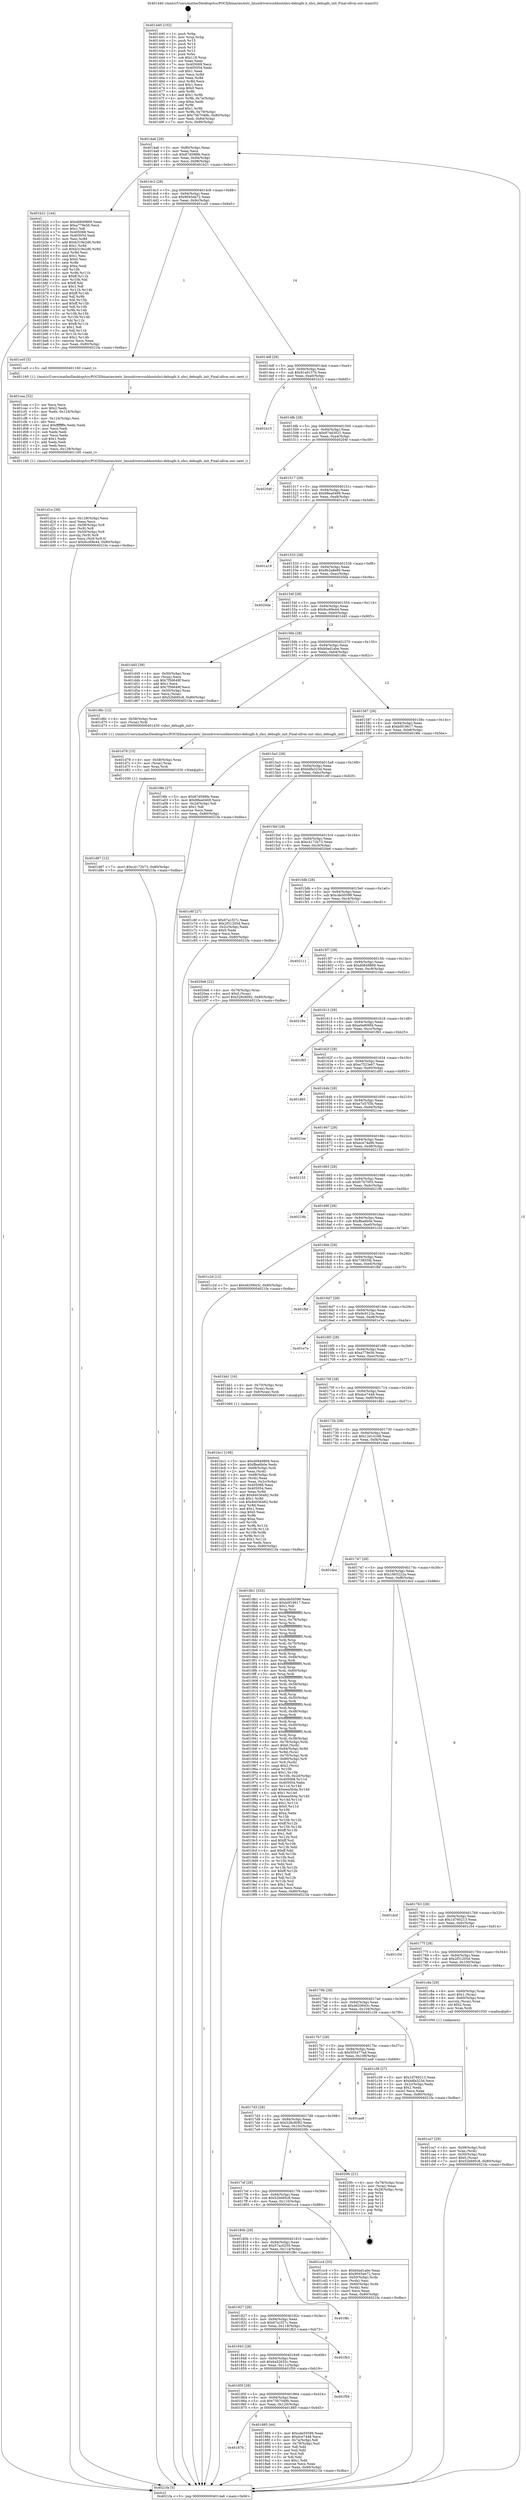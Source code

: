 digraph "0x401440" {
  label = "0x401440 (/mnt/c/Users/mathe/Desktop/tcc/POCII/binaries/extr_linuxdriversusbhostxhci-debugfs.h_xhci_debugfs_init_Final-ollvm.out::main(0))"
  labelloc = "t"
  node[shape=record]

  Entry [label="",width=0.3,height=0.3,shape=circle,fillcolor=black,style=filled]
  "0x4014a6" [label="{
     0x4014a6 [29]\l
     | [instrs]\l
     &nbsp;&nbsp;0x4014a6 \<+3\>: mov -0x80(%rbp),%eax\l
     &nbsp;&nbsp;0x4014a9 \<+2\>: mov %eax,%ecx\l
     &nbsp;&nbsp;0x4014ab \<+6\>: sub $0x87d598fe,%ecx\l
     &nbsp;&nbsp;0x4014b1 \<+6\>: mov %eax,-0x94(%rbp)\l
     &nbsp;&nbsp;0x4014b7 \<+6\>: mov %ecx,-0x98(%rbp)\l
     &nbsp;&nbsp;0x4014bd \<+6\>: je 0000000000401b21 \<main+0x6e1\>\l
  }"]
  "0x401b21" [label="{
     0x401b21 [144]\l
     | [instrs]\l
     &nbsp;&nbsp;0x401b21 \<+5\>: mov $0xd0849869,%eax\l
     &nbsp;&nbsp;0x401b26 \<+5\>: mov $0xa779e56,%ecx\l
     &nbsp;&nbsp;0x401b2b \<+2\>: mov $0x1,%dl\l
     &nbsp;&nbsp;0x401b2d \<+7\>: mov 0x405068,%esi\l
     &nbsp;&nbsp;0x401b34 \<+7\>: mov 0x405054,%edi\l
     &nbsp;&nbsp;0x401b3b \<+3\>: mov %esi,%r8d\l
     &nbsp;&nbsp;0x401b3e \<+7\>: add $0xb319e2d6,%r8d\l
     &nbsp;&nbsp;0x401b45 \<+4\>: sub $0x1,%r8d\l
     &nbsp;&nbsp;0x401b49 \<+7\>: sub $0xb319e2d6,%r8d\l
     &nbsp;&nbsp;0x401b50 \<+4\>: imul %r8d,%esi\l
     &nbsp;&nbsp;0x401b54 \<+3\>: and $0x1,%esi\l
     &nbsp;&nbsp;0x401b57 \<+3\>: cmp $0x0,%esi\l
     &nbsp;&nbsp;0x401b5a \<+4\>: sete %r9b\l
     &nbsp;&nbsp;0x401b5e \<+3\>: cmp $0xa,%edi\l
     &nbsp;&nbsp;0x401b61 \<+4\>: setl %r10b\l
     &nbsp;&nbsp;0x401b65 \<+3\>: mov %r9b,%r11b\l
     &nbsp;&nbsp;0x401b68 \<+4\>: xor $0xff,%r11b\l
     &nbsp;&nbsp;0x401b6c \<+3\>: mov %r10b,%bl\l
     &nbsp;&nbsp;0x401b6f \<+3\>: xor $0xff,%bl\l
     &nbsp;&nbsp;0x401b72 \<+3\>: xor $0x1,%dl\l
     &nbsp;&nbsp;0x401b75 \<+3\>: mov %r11b,%r14b\l
     &nbsp;&nbsp;0x401b78 \<+4\>: and $0xff,%r14b\l
     &nbsp;&nbsp;0x401b7c \<+3\>: and %dl,%r9b\l
     &nbsp;&nbsp;0x401b7f \<+3\>: mov %bl,%r15b\l
     &nbsp;&nbsp;0x401b82 \<+4\>: and $0xff,%r15b\l
     &nbsp;&nbsp;0x401b86 \<+3\>: and %dl,%r10b\l
     &nbsp;&nbsp;0x401b89 \<+3\>: or %r9b,%r14b\l
     &nbsp;&nbsp;0x401b8c \<+3\>: or %r10b,%r15b\l
     &nbsp;&nbsp;0x401b8f \<+3\>: xor %r15b,%r14b\l
     &nbsp;&nbsp;0x401b92 \<+3\>: or %bl,%r11b\l
     &nbsp;&nbsp;0x401b95 \<+4\>: xor $0xff,%r11b\l
     &nbsp;&nbsp;0x401b99 \<+3\>: or $0x1,%dl\l
     &nbsp;&nbsp;0x401b9c \<+3\>: and %dl,%r11b\l
     &nbsp;&nbsp;0x401b9f \<+3\>: or %r11b,%r14b\l
     &nbsp;&nbsp;0x401ba2 \<+4\>: test $0x1,%r14b\l
     &nbsp;&nbsp;0x401ba6 \<+3\>: cmovne %ecx,%eax\l
     &nbsp;&nbsp;0x401ba9 \<+3\>: mov %eax,-0x80(%rbp)\l
     &nbsp;&nbsp;0x401bac \<+5\>: jmp 00000000004021fa \<main+0xdba\>\l
  }"]
  "0x4014c3" [label="{
     0x4014c3 [28]\l
     | [instrs]\l
     &nbsp;&nbsp;0x4014c3 \<+5\>: jmp 00000000004014c8 \<main+0x88\>\l
     &nbsp;&nbsp;0x4014c8 \<+6\>: mov -0x94(%rbp),%eax\l
     &nbsp;&nbsp;0x4014ce \<+5\>: sub $0x9045eb72,%eax\l
     &nbsp;&nbsp;0x4014d3 \<+6\>: mov %eax,-0x9c(%rbp)\l
     &nbsp;&nbsp;0x4014d9 \<+6\>: je 0000000000401ce5 \<main+0x8a5\>\l
  }"]
  Exit [label="",width=0.3,height=0.3,shape=circle,fillcolor=black,style=filled,peripheries=2]
  "0x401ce5" [label="{
     0x401ce5 [5]\l
     | [instrs]\l
     &nbsp;&nbsp;0x401ce5 \<+5\>: call 0000000000401160 \<next_i\>\l
     | [calls]\l
     &nbsp;&nbsp;0x401160 \{1\} (/mnt/c/Users/mathe/Desktop/tcc/POCII/binaries/extr_linuxdriversusbhostxhci-debugfs.h_xhci_debugfs_init_Final-ollvm.out::next_i)\l
  }"]
  "0x4014df" [label="{
     0x4014df [28]\l
     | [instrs]\l
     &nbsp;&nbsp;0x4014df \<+5\>: jmp 00000000004014e4 \<main+0xa4\>\l
     &nbsp;&nbsp;0x4014e4 \<+6\>: mov -0x94(%rbp),%eax\l
     &nbsp;&nbsp;0x4014ea \<+5\>: sub $0x91a9157b,%eax\l
     &nbsp;&nbsp;0x4014ef \<+6\>: mov %eax,-0xa0(%rbp)\l
     &nbsp;&nbsp;0x4014f5 \<+6\>: je 0000000000401b15 \<main+0x6d5\>\l
  }"]
  "0x401d87" [label="{
     0x401d87 [12]\l
     | [instrs]\l
     &nbsp;&nbsp;0x401d87 \<+7\>: movl $0xc4172b73,-0x80(%rbp)\l
     &nbsp;&nbsp;0x401d8e \<+5\>: jmp 00000000004021fa \<main+0xdba\>\l
  }"]
  "0x401b15" [label="{
     0x401b15\l
  }", style=dashed]
  "0x4014fb" [label="{
     0x4014fb [28]\l
     | [instrs]\l
     &nbsp;&nbsp;0x4014fb \<+5\>: jmp 0000000000401500 \<main+0xc0\>\l
     &nbsp;&nbsp;0x401500 \<+6\>: mov -0x94(%rbp),%eax\l
     &nbsp;&nbsp;0x401506 \<+5\>: sub $0x974d3031,%eax\l
     &nbsp;&nbsp;0x40150b \<+6\>: mov %eax,-0xa4(%rbp)\l
     &nbsp;&nbsp;0x401511 \<+6\>: je 000000000040204f \<main+0xc0f\>\l
  }"]
  "0x401d78" [label="{
     0x401d78 [15]\l
     | [instrs]\l
     &nbsp;&nbsp;0x401d78 \<+4\>: mov -0x58(%rbp),%rax\l
     &nbsp;&nbsp;0x401d7c \<+3\>: mov (%rax),%rax\l
     &nbsp;&nbsp;0x401d7f \<+3\>: mov %rax,%rdi\l
     &nbsp;&nbsp;0x401d82 \<+5\>: call 0000000000401030 \<free@plt\>\l
     | [calls]\l
     &nbsp;&nbsp;0x401030 \{1\} (unknown)\l
  }"]
  "0x40204f" [label="{
     0x40204f\l
  }", style=dashed]
  "0x401517" [label="{
     0x401517 [28]\l
     | [instrs]\l
     &nbsp;&nbsp;0x401517 \<+5\>: jmp 000000000040151c \<main+0xdc\>\l
     &nbsp;&nbsp;0x40151c \<+6\>: mov -0x94(%rbp),%eax\l
     &nbsp;&nbsp;0x401522 \<+5\>: sub $0x98ea0469,%eax\l
     &nbsp;&nbsp;0x401527 \<+6\>: mov %eax,-0xa8(%rbp)\l
     &nbsp;&nbsp;0x40152d \<+6\>: je 0000000000401a19 \<main+0x5d9\>\l
  }"]
  "0x401d1e" [label="{
     0x401d1e [39]\l
     | [instrs]\l
     &nbsp;&nbsp;0x401d1e \<+6\>: mov -0x128(%rbp),%ecx\l
     &nbsp;&nbsp;0x401d24 \<+3\>: imul %eax,%ecx\l
     &nbsp;&nbsp;0x401d27 \<+4\>: mov -0x58(%rbp),%r8\l
     &nbsp;&nbsp;0x401d2b \<+3\>: mov (%r8),%r8\l
     &nbsp;&nbsp;0x401d2e \<+4\>: mov -0x50(%rbp),%r9\l
     &nbsp;&nbsp;0x401d32 \<+3\>: movslq (%r9),%r9\l
     &nbsp;&nbsp;0x401d35 \<+4\>: mov %ecx,(%r8,%r9,4)\l
     &nbsp;&nbsp;0x401d39 \<+7\>: movl $0x9cc69e44,-0x80(%rbp)\l
     &nbsp;&nbsp;0x401d40 \<+5\>: jmp 00000000004021fa \<main+0xdba\>\l
  }"]
  "0x401a19" [label="{
     0x401a19\l
  }", style=dashed]
  "0x401533" [label="{
     0x401533 [28]\l
     | [instrs]\l
     &nbsp;&nbsp;0x401533 \<+5\>: jmp 0000000000401538 \<main+0xf8\>\l
     &nbsp;&nbsp;0x401538 \<+6\>: mov -0x94(%rbp),%eax\l
     &nbsp;&nbsp;0x40153e \<+5\>: sub $0x9b2a8e89,%eax\l
     &nbsp;&nbsp;0x401543 \<+6\>: mov %eax,-0xac(%rbp)\l
     &nbsp;&nbsp;0x401549 \<+6\>: je 00000000004020da \<main+0xc9a\>\l
  }"]
  "0x401cea" [label="{
     0x401cea [52]\l
     | [instrs]\l
     &nbsp;&nbsp;0x401cea \<+2\>: xor %ecx,%ecx\l
     &nbsp;&nbsp;0x401cec \<+5\>: mov $0x2,%edx\l
     &nbsp;&nbsp;0x401cf1 \<+6\>: mov %edx,-0x124(%rbp)\l
     &nbsp;&nbsp;0x401cf7 \<+1\>: cltd\l
     &nbsp;&nbsp;0x401cf8 \<+6\>: mov -0x124(%rbp),%esi\l
     &nbsp;&nbsp;0x401cfe \<+2\>: idiv %esi\l
     &nbsp;&nbsp;0x401d00 \<+6\>: imul $0xfffffffe,%edx,%edx\l
     &nbsp;&nbsp;0x401d06 \<+2\>: mov %ecx,%edi\l
     &nbsp;&nbsp;0x401d08 \<+2\>: sub %edx,%edi\l
     &nbsp;&nbsp;0x401d0a \<+2\>: mov %ecx,%edx\l
     &nbsp;&nbsp;0x401d0c \<+3\>: sub $0x1,%edx\l
     &nbsp;&nbsp;0x401d0f \<+2\>: add %edx,%edi\l
     &nbsp;&nbsp;0x401d11 \<+2\>: sub %edi,%ecx\l
     &nbsp;&nbsp;0x401d13 \<+6\>: mov %ecx,-0x128(%rbp)\l
     &nbsp;&nbsp;0x401d19 \<+5\>: call 0000000000401160 \<next_i\>\l
     | [calls]\l
     &nbsp;&nbsp;0x401160 \{1\} (/mnt/c/Users/mathe/Desktop/tcc/POCII/binaries/extr_linuxdriversusbhostxhci-debugfs.h_xhci_debugfs_init_Final-ollvm.out::next_i)\l
  }"]
  "0x4020da" [label="{
     0x4020da\l
  }", style=dashed]
  "0x40154f" [label="{
     0x40154f [28]\l
     | [instrs]\l
     &nbsp;&nbsp;0x40154f \<+5\>: jmp 0000000000401554 \<main+0x114\>\l
     &nbsp;&nbsp;0x401554 \<+6\>: mov -0x94(%rbp),%eax\l
     &nbsp;&nbsp;0x40155a \<+5\>: sub $0x9cc69e44,%eax\l
     &nbsp;&nbsp;0x40155f \<+6\>: mov %eax,-0xb0(%rbp)\l
     &nbsp;&nbsp;0x401565 \<+6\>: je 0000000000401d45 \<main+0x905\>\l
  }"]
  "0x401ca7" [label="{
     0x401ca7 [29]\l
     | [instrs]\l
     &nbsp;&nbsp;0x401ca7 \<+4\>: mov -0x58(%rbp),%rdi\l
     &nbsp;&nbsp;0x401cab \<+3\>: mov %rax,(%rdi)\l
     &nbsp;&nbsp;0x401cae \<+4\>: mov -0x50(%rbp),%rax\l
     &nbsp;&nbsp;0x401cb2 \<+6\>: movl $0x0,(%rax)\l
     &nbsp;&nbsp;0x401cb8 \<+7\>: movl $0x52b695c8,-0x80(%rbp)\l
     &nbsp;&nbsp;0x401cbf \<+5\>: jmp 00000000004021fa \<main+0xdba\>\l
  }"]
  "0x401d45" [label="{
     0x401d45 [39]\l
     | [instrs]\l
     &nbsp;&nbsp;0x401d45 \<+4\>: mov -0x50(%rbp),%rax\l
     &nbsp;&nbsp;0x401d49 \<+2\>: mov (%rax),%ecx\l
     &nbsp;&nbsp;0x401d4b \<+6\>: sub $0x7f56649f,%ecx\l
     &nbsp;&nbsp;0x401d51 \<+3\>: add $0x1,%ecx\l
     &nbsp;&nbsp;0x401d54 \<+6\>: add $0x7f56649f,%ecx\l
     &nbsp;&nbsp;0x401d5a \<+4\>: mov -0x50(%rbp),%rax\l
     &nbsp;&nbsp;0x401d5e \<+2\>: mov %ecx,(%rax)\l
     &nbsp;&nbsp;0x401d60 \<+7\>: movl $0x52b695c8,-0x80(%rbp)\l
     &nbsp;&nbsp;0x401d67 \<+5\>: jmp 00000000004021fa \<main+0xdba\>\l
  }"]
  "0x40156b" [label="{
     0x40156b [28]\l
     | [instrs]\l
     &nbsp;&nbsp;0x40156b \<+5\>: jmp 0000000000401570 \<main+0x130\>\l
     &nbsp;&nbsp;0x401570 \<+6\>: mov -0x94(%rbp),%eax\l
     &nbsp;&nbsp;0x401576 \<+5\>: sub $0xb0ad1abe,%eax\l
     &nbsp;&nbsp;0x40157b \<+6\>: mov %eax,-0xb4(%rbp)\l
     &nbsp;&nbsp;0x401581 \<+6\>: je 0000000000401d6c \<main+0x92c\>\l
  }"]
  "0x401bc1" [label="{
     0x401bc1 [108]\l
     | [instrs]\l
     &nbsp;&nbsp;0x401bc1 \<+5\>: mov $0xd0849869,%ecx\l
     &nbsp;&nbsp;0x401bc6 \<+5\>: mov $0xffea6b0e,%edx\l
     &nbsp;&nbsp;0x401bcb \<+4\>: mov -0x68(%rbp),%rdi\l
     &nbsp;&nbsp;0x401bcf \<+2\>: mov %eax,(%rdi)\l
     &nbsp;&nbsp;0x401bd1 \<+4\>: mov -0x68(%rbp),%rdi\l
     &nbsp;&nbsp;0x401bd5 \<+2\>: mov (%rdi),%eax\l
     &nbsp;&nbsp;0x401bd7 \<+3\>: mov %eax,-0x2c(%rbp)\l
     &nbsp;&nbsp;0x401bda \<+7\>: mov 0x405068,%eax\l
     &nbsp;&nbsp;0x401be1 \<+7\>: mov 0x405054,%esi\l
     &nbsp;&nbsp;0x401be8 \<+3\>: mov %eax,%r8d\l
     &nbsp;&nbsp;0x401beb \<+7\>: add $0x84036482,%r8d\l
     &nbsp;&nbsp;0x401bf2 \<+4\>: sub $0x1,%r8d\l
     &nbsp;&nbsp;0x401bf6 \<+7\>: sub $0x84036482,%r8d\l
     &nbsp;&nbsp;0x401bfd \<+4\>: imul %r8d,%eax\l
     &nbsp;&nbsp;0x401c01 \<+3\>: and $0x1,%eax\l
     &nbsp;&nbsp;0x401c04 \<+3\>: cmp $0x0,%eax\l
     &nbsp;&nbsp;0x401c07 \<+4\>: sete %r9b\l
     &nbsp;&nbsp;0x401c0b \<+3\>: cmp $0xa,%esi\l
     &nbsp;&nbsp;0x401c0e \<+4\>: setl %r10b\l
     &nbsp;&nbsp;0x401c12 \<+3\>: mov %r9b,%r11b\l
     &nbsp;&nbsp;0x401c15 \<+3\>: and %r10b,%r11b\l
     &nbsp;&nbsp;0x401c18 \<+3\>: xor %r10b,%r9b\l
     &nbsp;&nbsp;0x401c1b \<+3\>: or %r9b,%r11b\l
     &nbsp;&nbsp;0x401c1e \<+4\>: test $0x1,%r11b\l
     &nbsp;&nbsp;0x401c22 \<+3\>: cmovne %edx,%ecx\l
     &nbsp;&nbsp;0x401c25 \<+3\>: mov %ecx,-0x80(%rbp)\l
     &nbsp;&nbsp;0x401c28 \<+5\>: jmp 00000000004021fa \<main+0xdba\>\l
  }"]
  "0x401d6c" [label="{
     0x401d6c [12]\l
     | [instrs]\l
     &nbsp;&nbsp;0x401d6c \<+4\>: mov -0x58(%rbp),%rax\l
     &nbsp;&nbsp;0x401d70 \<+3\>: mov (%rax),%rdi\l
     &nbsp;&nbsp;0x401d73 \<+5\>: call 0000000000401430 \<xhci_debugfs_init\>\l
     | [calls]\l
     &nbsp;&nbsp;0x401430 \{1\} (/mnt/c/Users/mathe/Desktop/tcc/POCII/binaries/extr_linuxdriversusbhostxhci-debugfs.h_xhci_debugfs_init_Final-ollvm.out::xhci_debugfs_init)\l
  }"]
  "0x401587" [label="{
     0x401587 [28]\l
     | [instrs]\l
     &nbsp;&nbsp;0x401587 \<+5\>: jmp 000000000040158c \<main+0x14c\>\l
     &nbsp;&nbsp;0x40158c \<+6\>: mov -0x94(%rbp),%eax\l
     &nbsp;&nbsp;0x401592 \<+5\>: sub $0xb0f19617,%eax\l
     &nbsp;&nbsp;0x401597 \<+6\>: mov %eax,-0xb8(%rbp)\l
     &nbsp;&nbsp;0x40159d \<+6\>: je 00000000004019fe \<main+0x5be\>\l
  }"]
  "0x401440" [label="{
     0x401440 [102]\l
     | [instrs]\l
     &nbsp;&nbsp;0x401440 \<+1\>: push %rbp\l
     &nbsp;&nbsp;0x401441 \<+3\>: mov %rsp,%rbp\l
     &nbsp;&nbsp;0x401444 \<+2\>: push %r15\l
     &nbsp;&nbsp;0x401446 \<+2\>: push %r14\l
     &nbsp;&nbsp;0x401448 \<+2\>: push %r13\l
     &nbsp;&nbsp;0x40144a \<+2\>: push %r12\l
     &nbsp;&nbsp;0x40144c \<+1\>: push %rbx\l
     &nbsp;&nbsp;0x40144d \<+7\>: sub $0x118,%rsp\l
     &nbsp;&nbsp;0x401454 \<+2\>: xor %eax,%eax\l
     &nbsp;&nbsp;0x401456 \<+7\>: mov 0x405068,%ecx\l
     &nbsp;&nbsp;0x40145d \<+7\>: mov 0x405054,%edx\l
     &nbsp;&nbsp;0x401464 \<+3\>: sub $0x1,%eax\l
     &nbsp;&nbsp;0x401467 \<+3\>: mov %ecx,%r8d\l
     &nbsp;&nbsp;0x40146a \<+3\>: add %eax,%r8d\l
     &nbsp;&nbsp;0x40146d \<+4\>: imul %r8d,%ecx\l
     &nbsp;&nbsp;0x401471 \<+3\>: and $0x1,%ecx\l
     &nbsp;&nbsp;0x401474 \<+3\>: cmp $0x0,%ecx\l
     &nbsp;&nbsp;0x401477 \<+4\>: sete %r9b\l
     &nbsp;&nbsp;0x40147b \<+4\>: and $0x1,%r9b\l
     &nbsp;&nbsp;0x40147f \<+4\>: mov %r9b,-0x7a(%rbp)\l
     &nbsp;&nbsp;0x401483 \<+3\>: cmp $0xa,%edx\l
     &nbsp;&nbsp;0x401486 \<+4\>: setl %r9b\l
     &nbsp;&nbsp;0x40148a \<+4\>: and $0x1,%r9b\l
     &nbsp;&nbsp;0x40148e \<+4\>: mov %r9b,-0x79(%rbp)\l
     &nbsp;&nbsp;0x401492 \<+7\>: movl $0x75b7049b,-0x80(%rbp)\l
     &nbsp;&nbsp;0x401499 \<+6\>: mov %edi,-0x84(%rbp)\l
     &nbsp;&nbsp;0x40149f \<+7\>: mov %rsi,-0x90(%rbp)\l
  }"]
  "0x4019fe" [label="{
     0x4019fe [27]\l
     | [instrs]\l
     &nbsp;&nbsp;0x4019fe \<+5\>: mov $0x87d598fe,%eax\l
     &nbsp;&nbsp;0x401a03 \<+5\>: mov $0x98ea0469,%ecx\l
     &nbsp;&nbsp;0x401a08 \<+3\>: mov -0x2d(%rbp),%dl\l
     &nbsp;&nbsp;0x401a0b \<+3\>: test $0x1,%dl\l
     &nbsp;&nbsp;0x401a0e \<+3\>: cmovne %ecx,%eax\l
     &nbsp;&nbsp;0x401a11 \<+3\>: mov %eax,-0x80(%rbp)\l
     &nbsp;&nbsp;0x401a14 \<+5\>: jmp 00000000004021fa \<main+0xdba\>\l
  }"]
  "0x4015a3" [label="{
     0x4015a3 [28]\l
     | [instrs]\l
     &nbsp;&nbsp;0x4015a3 \<+5\>: jmp 00000000004015a8 \<main+0x168\>\l
     &nbsp;&nbsp;0x4015a8 \<+6\>: mov -0x94(%rbp),%eax\l
     &nbsp;&nbsp;0x4015ae \<+5\>: sub $0xbdfa323d,%eax\l
     &nbsp;&nbsp;0x4015b3 \<+6\>: mov %eax,-0xbc(%rbp)\l
     &nbsp;&nbsp;0x4015b9 \<+6\>: je 0000000000401c6f \<main+0x82f\>\l
  }"]
  "0x4021fa" [label="{
     0x4021fa [5]\l
     | [instrs]\l
     &nbsp;&nbsp;0x4021fa \<+5\>: jmp 00000000004014a6 \<main+0x66\>\l
  }"]
  "0x401c6f" [label="{
     0x401c6f [27]\l
     | [instrs]\l
     &nbsp;&nbsp;0x401c6f \<+5\>: mov $0x67a1f27c,%eax\l
     &nbsp;&nbsp;0x401c74 \<+5\>: mov $0x2f31205d,%ecx\l
     &nbsp;&nbsp;0x401c79 \<+3\>: mov -0x2c(%rbp),%edx\l
     &nbsp;&nbsp;0x401c7c \<+3\>: cmp $0x0,%edx\l
     &nbsp;&nbsp;0x401c7f \<+3\>: cmove %ecx,%eax\l
     &nbsp;&nbsp;0x401c82 \<+3\>: mov %eax,-0x80(%rbp)\l
     &nbsp;&nbsp;0x401c85 \<+5\>: jmp 00000000004021fa \<main+0xdba\>\l
  }"]
  "0x4015bf" [label="{
     0x4015bf [28]\l
     | [instrs]\l
     &nbsp;&nbsp;0x4015bf \<+5\>: jmp 00000000004015c4 \<main+0x184\>\l
     &nbsp;&nbsp;0x4015c4 \<+6\>: mov -0x94(%rbp),%eax\l
     &nbsp;&nbsp;0x4015ca \<+5\>: sub $0xc4172b73,%eax\l
     &nbsp;&nbsp;0x4015cf \<+6\>: mov %eax,-0xc0(%rbp)\l
     &nbsp;&nbsp;0x4015d5 \<+6\>: je 00000000004020e6 \<main+0xca6\>\l
  }"]
  "0x40187b" [label="{
     0x40187b\l
  }", style=dashed]
  "0x4020e6" [label="{
     0x4020e6 [22]\l
     | [instrs]\l
     &nbsp;&nbsp;0x4020e6 \<+4\>: mov -0x78(%rbp),%rax\l
     &nbsp;&nbsp;0x4020ea \<+6\>: movl $0x0,(%rax)\l
     &nbsp;&nbsp;0x4020f0 \<+7\>: movl $0x528c8092,-0x80(%rbp)\l
     &nbsp;&nbsp;0x4020f7 \<+5\>: jmp 00000000004021fa \<main+0xdba\>\l
  }"]
  "0x4015db" [label="{
     0x4015db [28]\l
     | [instrs]\l
     &nbsp;&nbsp;0x4015db \<+5\>: jmp 00000000004015e0 \<main+0x1a0\>\l
     &nbsp;&nbsp;0x4015e0 \<+6\>: mov -0x94(%rbp),%eax\l
     &nbsp;&nbsp;0x4015e6 \<+5\>: sub $0xcde50599,%eax\l
     &nbsp;&nbsp;0x4015eb \<+6\>: mov %eax,-0xc4(%rbp)\l
     &nbsp;&nbsp;0x4015f1 \<+6\>: je 0000000000402111 \<main+0xcd1\>\l
  }"]
  "0x401885" [label="{
     0x401885 [44]\l
     | [instrs]\l
     &nbsp;&nbsp;0x401885 \<+5\>: mov $0xcde50599,%eax\l
     &nbsp;&nbsp;0x40188a \<+5\>: mov $0xdce7448,%ecx\l
     &nbsp;&nbsp;0x40188f \<+3\>: mov -0x7a(%rbp),%dl\l
     &nbsp;&nbsp;0x401892 \<+4\>: mov -0x79(%rbp),%sil\l
     &nbsp;&nbsp;0x401896 \<+3\>: mov %dl,%dil\l
     &nbsp;&nbsp;0x401899 \<+3\>: and %sil,%dil\l
     &nbsp;&nbsp;0x40189c \<+3\>: xor %sil,%dl\l
     &nbsp;&nbsp;0x40189f \<+3\>: or %dl,%dil\l
     &nbsp;&nbsp;0x4018a2 \<+4\>: test $0x1,%dil\l
     &nbsp;&nbsp;0x4018a6 \<+3\>: cmovne %ecx,%eax\l
     &nbsp;&nbsp;0x4018a9 \<+3\>: mov %eax,-0x80(%rbp)\l
     &nbsp;&nbsp;0x4018ac \<+5\>: jmp 00000000004021fa \<main+0xdba\>\l
  }"]
  "0x402111" [label="{
     0x402111\l
  }", style=dashed]
  "0x4015f7" [label="{
     0x4015f7 [28]\l
     | [instrs]\l
     &nbsp;&nbsp;0x4015f7 \<+5\>: jmp 00000000004015fc \<main+0x1bc\>\l
     &nbsp;&nbsp;0x4015fc \<+6\>: mov -0x94(%rbp),%eax\l
     &nbsp;&nbsp;0x401602 \<+5\>: sub $0xd0849869,%eax\l
     &nbsp;&nbsp;0x401607 \<+6\>: mov %eax,-0xc8(%rbp)\l
     &nbsp;&nbsp;0x40160d \<+6\>: je 000000000040216e \<main+0xd2e\>\l
  }"]
  "0x40185f" [label="{
     0x40185f [28]\l
     | [instrs]\l
     &nbsp;&nbsp;0x40185f \<+5\>: jmp 0000000000401864 \<main+0x424\>\l
     &nbsp;&nbsp;0x401864 \<+6\>: mov -0x94(%rbp),%eax\l
     &nbsp;&nbsp;0x40186a \<+5\>: sub $0x75b7049b,%eax\l
     &nbsp;&nbsp;0x40186f \<+6\>: mov %eax,-0x120(%rbp)\l
     &nbsp;&nbsp;0x401875 \<+6\>: je 0000000000401885 \<main+0x445\>\l
  }"]
  "0x40216e" [label="{
     0x40216e\l
  }", style=dashed]
  "0x401613" [label="{
     0x401613 [28]\l
     | [instrs]\l
     &nbsp;&nbsp;0x401613 \<+5\>: jmp 0000000000401618 \<main+0x1d8\>\l
     &nbsp;&nbsp;0x401618 \<+6\>: mov -0x94(%rbp),%eax\l
     &nbsp;&nbsp;0x40161e \<+5\>: sub $0xe0e806f4,%eax\l
     &nbsp;&nbsp;0x401623 \<+6\>: mov %eax,-0xcc(%rbp)\l
     &nbsp;&nbsp;0x401629 \<+6\>: je 0000000000401f65 \<main+0xb25\>\l
  }"]
  "0x401f59" [label="{
     0x401f59\l
  }", style=dashed]
  "0x401f65" [label="{
     0x401f65\l
  }", style=dashed]
  "0x40162f" [label="{
     0x40162f [28]\l
     | [instrs]\l
     &nbsp;&nbsp;0x40162f \<+5\>: jmp 0000000000401634 \<main+0x1f4\>\l
     &nbsp;&nbsp;0x401634 \<+6\>: mov -0x94(%rbp),%eax\l
     &nbsp;&nbsp;0x40163a \<+5\>: sub $0xe7523e67,%eax\l
     &nbsp;&nbsp;0x40163f \<+6\>: mov %eax,-0xd0(%rbp)\l
     &nbsp;&nbsp;0x401645 \<+6\>: je 0000000000401d93 \<main+0x953\>\l
  }"]
  "0x401843" [label="{
     0x401843 [28]\l
     | [instrs]\l
     &nbsp;&nbsp;0x401843 \<+5\>: jmp 0000000000401848 \<main+0x408\>\l
     &nbsp;&nbsp;0x401848 \<+6\>: mov -0x94(%rbp),%eax\l
     &nbsp;&nbsp;0x40184e \<+5\>: sub $0x6a52632c,%eax\l
     &nbsp;&nbsp;0x401853 \<+6\>: mov %eax,-0x11c(%rbp)\l
     &nbsp;&nbsp;0x401859 \<+6\>: je 0000000000401f59 \<main+0xb19\>\l
  }"]
  "0x401d93" [label="{
     0x401d93\l
  }", style=dashed]
  "0x40164b" [label="{
     0x40164b [28]\l
     | [instrs]\l
     &nbsp;&nbsp;0x40164b \<+5\>: jmp 0000000000401650 \<main+0x210\>\l
     &nbsp;&nbsp;0x401650 \<+6\>: mov -0x94(%rbp),%eax\l
     &nbsp;&nbsp;0x401656 \<+5\>: sub $0xe7e57f3b,%eax\l
     &nbsp;&nbsp;0x40165b \<+6\>: mov %eax,-0xd4(%rbp)\l
     &nbsp;&nbsp;0x401661 \<+6\>: je 00000000004021ee \<main+0xdae\>\l
  }"]
  "0x401fb3" [label="{
     0x401fb3\l
  }", style=dashed]
  "0x4021ee" [label="{
     0x4021ee\l
  }", style=dashed]
  "0x401667" [label="{
     0x401667 [28]\l
     | [instrs]\l
     &nbsp;&nbsp;0x401667 \<+5\>: jmp 000000000040166c \<main+0x22c\>\l
     &nbsp;&nbsp;0x40166c \<+6\>: mov -0x94(%rbp),%eax\l
     &nbsp;&nbsp;0x401672 \<+5\>: sub $0xece74a9b,%eax\l
     &nbsp;&nbsp;0x401677 \<+6\>: mov %eax,-0xd8(%rbp)\l
     &nbsp;&nbsp;0x40167d \<+6\>: je 0000000000402153 \<main+0xd13\>\l
  }"]
  "0x401827" [label="{
     0x401827 [28]\l
     | [instrs]\l
     &nbsp;&nbsp;0x401827 \<+5\>: jmp 000000000040182c \<main+0x3ec\>\l
     &nbsp;&nbsp;0x40182c \<+6\>: mov -0x94(%rbp),%eax\l
     &nbsp;&nbsp;0x401832 \<+5\>: sub $0x67a1f27c,%eax\l
     &nbsp;&nbsp;0x401837 \<+6\>: mov %eax,-0x118(%rbp)\l
     &nbsp;&nbsp;0x40183d \<+6\>: je 0000000000401fb3 \<main+0xb73\>\l
  }"]
  "0x402153" [label="{
     0x402153\l
  }", style=dashed]
  "0x401683" [label="{
     0x401683 [28]\l
     | [instrs]\l
     &nbsp;&nbsp;0x401683 \<+5\>: jmp 0000000000401688 \<main+0x248\>\l
     &nbsp;&nbsp;0x401688 \<+6\>: mov -0x94(%rbp),%eax\l
     &nbsp;&nbsp;0x40168e \<+5\>: sub $0xfc7b7005,%eax\l
     &nbsp;&nbsp;0x401693 \<+6\>: mov %eax,-0xdc(%rbp)\l
     &nbsp;&nbsp;0x401699 \<+6\>: je 000000000040219b \<main+0xd5b\>\l
  }"]
  "0x401f8c" [label="{
     0x401f8c\l
  }", style=dashed]
  "0x40219b" [label="{
     0x40219b\l
  }", style=dashed]
  "0x40169f" [label="{
     0x40169f [28]\l
     | [instrs]\l
     &nbsp;&nbsp;0x40169f \<+5\>: jmp 00000000004016a4 \<main+0x264\>\l
     &nbsp;&nbsp;0x4016a4 \<+6\>: mov -0x94(%rbp),%eax\l
     &nbsp;&nbsp;0x4016aa \<+5\>: sub $0xffea6b0e,%eax\l
     &nbsp;&nbsp;0x4016af \<+6\>: mov %eax,-0xe0(%rbp)\l
     &nbsp;&nbsp;0x4016b5 \<+6\>: je 0000000000401c2d \<main+0x7ed\>\l
  }"]
  "0x40180b" [label="{
     0x40180b [28]\l
     | [instrs]\l
     &nbsp;&nbsp;0x40180b \<+5\>: jmp 0000000000401810 \<main+0x3d0\>\l
     &nbsp;&nbsp;0x401810 \<+6\>: mov -0x94(%rbp),%eax\l
     &nbsp;&nbsp;0x401816 \<+5\>: sub $0x57ac0250,%eax\l
     &nbsp;&nbsp;0x40181b \<+6\>: mov %eax,-0x114(%rbp)\l
     &nbsp;&nbsp;0x401821 \<+6\>: je 0000000000401f8c \<main+0xb4c\>\l
  }"]
  "0x401c2d" [label="{
     0x401c2d [12]\l
     | [instrs]\l
     &nbsp;&nbsp;0x401c2d \<+7\>: movl $0x4620643c,-0x80(%rbp)\l
     &nbsp;&nbsp;0x401c34 \<+5\>: jmp 00000000004021fa \<main+0xdba\>\l
  }"]
  "0x4016bb" [label="{
     0x4016bb [28]\l
     | [instrs]\l
     &nbsp;&nbsp;0x4016bb \<+5\>: jmp 00000000004016c0 \<main+0x280\>\l
     &nbsp;&nbsp;0x4016c0 \<+6\>: mov -0x94(%rbp),%eax\l
     &nbsp;&nbsp;0x4016c6 \<+5\>: sub $0x73855fd,%eax\l
     &nbsp;&nbsp;0x4016cb \<+6\>: mov %eax,-0xe4(%rbp)\l
     &nbsp;&nbsp;0x4016d1 \<+6\>: je 0000000000401fbf \<main+0xb7f\>\l
  }"]
  "0x401cc4" [label="{
     0x401cc4 [33]\l
     | [instrs]\l
     &nbsp;&nbsp;0x401cc4 \<+5\>: mov $0xb0ad1abe,%eax\l
     &nbsp;&nbsp;0x401cc9 \<+5\>: mov $0x9045eb72,%ecx\l
     &nbsp;&nbsp;0x401cce \<+4\>: mov -0x50(%rbp),%rdx\l
     &nbsp;&nbsp;0x401cd2 \<+2\>: mov (%rdx),%esi\l
     &nbsp;&nbsp;0x401cd4 \<+4\>: mov -0x60(%rbp),%rdx\l
     &nbsp;&nbsp;0x401cd8 \<+2\>: cmp (%rdx),%esi\l
     &nbsp;&nbsp;0x401cda \<+3\>: cmovl %ecx,%eax\l
     &nbsp;&nbsp;0x401cdd \<+3\>: mov %eax,-0x80(%rbp)\l
     &nbsp;&nbsp;0x401ce0 \<+5\>: jmp 00000000004021fa \<main+0xdba\>\l
  }"]
  "0x401fbf" [label="{
     0x401fbf\l
  }", style=dashed]
  "0x4016d7" [label="{
     0x4016d7 [28]\l
     | [instrs]\l
     &nbsp;&nbsp;0x4016d7 \<+5\>: jmp 00000000004016dc \<main+0x29c\>\l
     &nbsp;&nbsp;0x4016dc \<+6\>: mov -0x94(%rbp),%eax\l
     &nbsp;&nbsp;0x4016e2 \<+5\>: sub $0x9c9123a,%eax\l
     &nbsp;&nbsp;0x4016e7 \<+6\>: mov %eax,-0xe8(%rbp)\l
     &nbsp;&nbsp;0x4016ed \<+6\>: je 0000000000401e7e \<main+0xa3e\>\l
  }"]
  "0x4017ef" [label="{
     0x4017ef [28]\l
     | [instrs]\l
     &nbsp;&nbsp;0x4017ef \<+5\>: jmp 00000000004017f4 \<main+0x3b4\>\l
     &nbsp;&nbsp;0x4017f4 \<+6\>: mov -0x94(%rbp),%eax\l
     &nbsp;&nbsp;0x4017fa \<+5\>: sub $0x52b695c8,%eax\l
     &nbsp;&nbsp;0x4017ff \<+6\>: mov %eax,-0x110(%rbp)\l
     &nbsp;&nbsp;0x401805 \<+6\>: je 0000000000401cc4 \<main+0x884\>\l
  }"]
  "0x401e7e" [label="{
     0x401e7e\l
  }", style=dashed]
  "0x4016f3" [label="{
     0x4016f3 [28]\l
     | [instrs]\l
     &nbsp;&nbsp;0x4016f3 \<+5\>: jmp 00000000004016f8 \<main+0x2b8\>\l
     &nbsp;&nbsp;0x4016f8 \<+6\>: mov -0x94(%rbp),%eax\l
     &nbsp;&nbsp;0x4016fe \<+5\>: sub $0xa779e56,%eax\l
     &nbsp;&nbsp;0x401703 \<+6\>: mov %eax,-0xec(%rbp)\l
     &nbsp;&nbsp;0x401709 \<+6\>: je 0000000000401bb1 \<main+0x771\>\l
  }"]
  "0x4020fc" [label="{
     0x4020fc [21]\l
     | [instrs]\l
     &nbsp;&nbsp;0x4020fc \<+4\>: mov -0x78(%rbp),%rax\l
     &nbsp;&nbsp;0x402100 \<+2\>: mov (%rax),%eax\l
     &nbsp;&nbsp;0x402102 \<+4\>: lea -0x28(%rbp),%rsp\l
     &nbsp;&nbsp;0x402106 \<+1\>: pop %rbx\l
     &nbsp;&nbsp;0x402107 \<+2\>: pop %r12\l
     &nbsp;&nbsp;0x402109 \<+2\>: pop %r13\l
     &nbsp;&nbsp;0x40210b \<+2\>: pop %r14\l
     &nbsp;&nbsp;0x40210d \<+2\>: pop %r15\l
     &nbsp;&nbsp;0x40210f \<+1\>: pop %rbp\l
     &nbsp;&nbsp;0x402110 \<+1\>: ret\l
  }"]
  "0x401bb1" [label="{
     0x401bb1 [16]\l
     | [instrs]\l
     &nbsp;&nbsp;0x401bb1 \<+4\>: mov -0x70(%rbp),%rax\l
     &nbsp;&nbsp;0x401bb5 \<+3\>: mov (%rax),%rax\l
     &nbsp;&nbsp;0x401bb8 \<+4\>: mov 0x8(%rax),%rdi\l
     &nbsp;&nbsp;0x401bbc \<+5\>: call 0000000000401060 \<atoi@plt\>\l
     | [calls]\l
     &nbsp;&nbsp;0x401060 \{1\} (unknown)\l
  }"]
  "0x40170f" [label="{
     0x40170f [28]\l
     | [instrs]\l
     &nbsp;&nbsp;0x40170f \<+5\>: jmp 0000000000401714 \<main+0x2d4\>\l
     &nbsp;&nbsp;0x401714 \<+6\>: mov -0x94(%rbp),%eax\l
     &nbsp;&nbsp;0x40171a \<+5\>: sub $0xdce7448,%eax\l
     &nbsp;&nbsp;0x40171f \<+6\>: mov %eax,-0xf0(%rbp)\l
     &nbsp;&nbsp;0x401725 \<+6\>: je 00000000004018b1 \<main+0x471\>\l
  }"]
  "0x4017d3" [label="{
     0x4017d3 [28]\l
     | [instrs]\l
     &nbsp;&nbsp;0x4017d3 \<+5\>: jmp 00000000004017d8 \<main+0x398\>\l
     &nbsp;&nbsp;0x4017d8 \<+6\>: mov -0x94(%rbp),%eax\l
     &nbsp;&nbsp;0x4017de \<+5\>: sub $0x528c8092,%eax\l
     &nbsp;&nbsp;0x4017e3 \<+6\>: mov %eax,-0x10c(%rbp)\l
     &nbsp;&nbsp;0x4017e9 \<+6\>: je 00000000004020fc \<main+0xcbc\>\l
  }"]
  "0x4018b1" [label="{
     0x4018b1 [333]\l
     | [instrs]\l
     &nbsp;&nbsp;0x4018b1 \<+5\>: mov $0xcde50599,%eax\l
     &nbsp;&nbsp;0x4018b6 \<+5\>: mov $0xb0f19617,%ecx\l
     &nbsp;&nbsp;0x4018bb \<+2\>: mov $0x1,%dl\l
     &nbsp;&nbsp;0x4018bd \<+3\>: mov %rsp,%rsi\l
     &nbsp;&nbsp;0x4018c0 \<+4\>: add $0xfffffffffffffff0,%rsi\l
     &nbsp;&nbsp;0x4018c4 \<+3\>: mov %rsi,%rsp\l
     &nbsp;&nbsp;0x4018c7 \<+4\>: mov %rsi,-0x78(%rbp)\l
     &nbsp;&nbsp;0x4018cb \<+3\>: mov %rsp,%rsi\l
     &nbsp;&nbsp;0x4018ce \<+4\>: add $0xfffffffffffffff0,%rsi\l
     &nbsp;&nbsp;0x4018d2 \<+3\>: mov %rsi,%rsp\l
     &nbsp;&nbsp;0x4018d5 \<+3\>: mov %rsp,%rdi\l
     &nbsp;&nbsp;0x4018d8 \<+4\>: add $0xfffffffffffffff0,%rdi\l
     &nbsp;&nbsp;0x4018dc \<+3\>: mov %rdi,%rsp\l
     &nbsp;&nbsp;0x4018df \<+4\>: mov %rdi,-0x70(%rbp)\l
     &nbsp;&nbsp;0x4018e3 \<+3\>: mov %rsp,%rdi\l
     &nbsp;&nbsp;0x4018e6 \<+4\>: add $0xfffffffffffffff0,%rdi\l
     &nbsp;&nbsp;0x4018ea \<+3\>: mov %rdi,%rsp\l
     &nbsp;&nbsp;0x4018ed \<+4\>: mov %rdi,-0x68(%rbp)\l
     &nbsp;&nbsp;0x4018f1 \<+3\>: mov %rsp,%rdi\l
     &nbsp;&nbsp;0x4018f4 \<+4\>: add $0xfffffffffffffff0,%rdi\l
     &nbsp;&nbsp;0x4018f8 \<+3\>: mov %rdi,%rsp\l
     &nbsp;&nbsp;0x4018fb \<+4\>: mov %rdi,-0x60(%rbp)\l
     &nbsp;&nbsp;0x4018ff \<+3\>: mov %rsp,%rdi\l
     &nbsp;&nbsp;0x401902 \<+4\>: add $0xfffffffffffffff0,%rdi\l
     &nbsp;&nbsp;0x401906 \<+3\>: mov %rdi,%rsp\l
     &nbsp;&nbsp;0x401909 \<+4\>: mov %rdi,-0x58(%rbp)\l
     &nbsp;&nbsp;0x40190d \<+3\>: mov %rsp,%rdi\l
     &nbsp;&nbsp;0x401910 \<+4\>: add $0xfffffffffffffff0,%rdi\l
     &nbsp;&nbsp;0x401914 \<+3\>: mov %rdi,%rsp\l
     &nbsp;&nbsp;0x401917 \<+4\>: mov %rdi,-0x50(%rbp)\l
     &nbsp;&nbsp;0x40191b \<+3\>: mov %rsp,%rdi\l
     &nbsp;&nbsp;0x40191e \<+4\>: add $0xfffffffffffffff0,%rdi\l
     &nbsp;&nbsp;0x401922 \<+3\>: mov %rdi,%rsp\l
     &nbsp;&nbsp;0x401925 \<+4\>: mov %rdi,-0x48(%rbp)\l
     &nbsp;&nbsp;0x401929 \<+3\>: mov %rsp,%rdi\l
     &nbsp;&nbsp;0x40192c \<+4\>: add $0xfffffffffffffff0,%rdi\l
     &nbsp;&nbsp;0x401930 \<+3\>: mov %rdi,%rsp\l
     &nbsp;&nbsp;0x401933 \<+4\>: mov %rdi,-0x40(%rbp)\l
     &nbsp;&nbsp;0x401937 \<+3\>: mov %rsp,%rdi\l
     &nbsp;&nbsp;0x40193a \<+4\>: add $0xfffffffffffffff0,%rdi\l
     &nbsp;&nbsp;0x40193e \<+3\>: mov %rdi,%rsp\l
     &nbsp;&nbsp;0x401941 \<+4\>: mov %rdi,-0x38(%rbp)\l
     &nbsp;&nbsp;0x401945 \<+4\>: mov -0x78(%rbp),%rdi\l
     &nbsp;&nbsp;0x401949 \<+6\>: movl $0x0,(%rdi)\l
     &nbsp;&nbsp;0x40194f \<+7\>: mov -0x84(%rbp),%r8d\l
     &nbsp;&nbsp;0x401956 \<+3\>: mov %r8d,(%rsi)\l
     &nbsp;&nbsp;0x401959 \<+4\>: mov -0x70(%rbp),%rdi\l
     &nbsp;&nbsp;0x40195d \<+7\>: mov -0x90(%rbp),%r9\l
     &nbsp;&nbsp;0x401964 \<+3\>: mov %r9,(%rdi)\l
     &nbsp;&nbsp;0x401967 \<+3\>: cmpl $0x2,(%rsi)\l
     &nbsp;&nbsp;0x40196a \<+4\>: setne %r10b\l
     &nbsp;&nbsp;0x40196e \<+4\>: and $0x1,%r10b\l
     &nbsp;&nbsp;0x401972 \<+4\>: mov %r10b,-0x2d(%rbp)\l
     &nbsp;&nbsp;0x401976 \<+8\>: mov 0x405068,%r11d\l
     &nbsp;&nbsp;0x40197e \<+7\>: mov 0x405054,%ebx\l
     &nbsp;&nbsp;0x401985 \<+3\>: mov %r11d,%r14d\l
     &nbsp;&nbsp;0x401988 \<+7\>: add $0xeea5b4a,%r14d\l
     &nbsp;&nbsp;0x40198f \<+4\>: sub $0x1,%r14d\l
     &nbsp;&nbsp;0x401993 \<+7\>: sub $0xeea5b4a,%r14d\l
     &nbsp;&nbsp;0x40199a \<+4\>: imul %r14d,%r11d\l
     &nbsp;&nbsp;0x40199e \<+4\>: and $0x1,%r11d\l
     &nbsp;&nbsp;0x4019a2 \<+4\>: cmp $0x0,%r11d\l
     &nbsp;&nbsp;0x4019a6 \<+4\>: sete %r10b\l
     &nbsp;&nbsp;0x4019aa \<+3\>: cmp $0xa,%ebx\l
     &nbsp;&nbsp;0x4019ad \<+4\>: setl %r15b\l
     &nbsp;&nbsp;0x4019b1 \<+3\>: mov %r10b,%r12b\l
     &nbsp;&nbsp;0x4019b4 \<+4\>: xor $0xff,%r12b\l
     &nbsp;&nbsp;0x4019b8 \<+3\>: mov %r15b,%r13b\l
     &nbsp;&nbsp;0x4019bb \<+4\>: xor $0xff,%r13b\l
     &nbsp;&nbsp;0x4019bf \<+3\>: xor $0x1,%dl\l
     &nbsp;&nbsp;0x4019c2 \<+3\>: mov %r12b,%sil\l
     &nbsp;&nbsp;0x4019c5 \<+4\>: and $0xff,%sil\l
     &nbsp;&nbsp;0x4019c9 \<+3\>: and %dl,%r10b\l
     &nbsp;&nbsp;0x4019cc \<+3\>: mov %r13b,%dil\l
     &nbsp;&nbsp;0x4019cf \<+4\>: and $0xff,%dil\l
     &nbsp;&nbsp;0x4019d3 \<+3\>: and %dl,%r15b\l
     &nbsp;&nbsp;0x4019d6 \<+3\>: or %r10b,%sil\l
     &nbsp;&nbsp;0x4019d9 \<+3\>: or %r15b,%dil\l
     &nbsp;&nbsp;0x4019dc \<+3\>: xor %dil,%sil\l
     &nbsp;&nbsp;0x4019df \<+3\>: or %r13b,%r12b\l
     &nbsp;&nbsp;0x4019e2 \<+4\>: xor $0xff,%r12b\l
     &nbsp;&nbsp;0x4019e6 \<+3\>: or $0x1,%dl\l
     &nbsp;&nbsp;0x4019e9 \<+3\>: and %dl,%r12b\l
     &nbsp;&nbsp;0x4019ec \<+3\>: or %r12b,%sil\l
     &nbsp;&nbsp;0x4019ef \<+4\>: test $0x1,%sil\l
     &nbsp;&nbsp;0x4019f3 \<+3\>: cmovne %ecx,%eax\l
     &nbsp;&nbsp;0x4019f6 \<+3\>: mov %eax,-0x80(%rbp)\l
     &nbsp;&nbsp;0x4019f9 \<+5\>: jmp 00000000004021fa \<main+0xdba\>\l
  }"]
  "0x40172b" [label="{
     0x40172b [28]\l
     | [instrs]\l
     &nbsp;&nbsp;0x40172b \<+5\>: jmp 0000000000401730 \<main+0x2f0\>\l
     &nbsp;&nbsp;0x401730 \<+6\>: mov -0x94(%rbp),%eax\l
     &nbsp;&nbsp;0x401736 \<+5\>: sub $0x12d14168,%eax\l
     &nbsp;&nbsp;0x40173b \<+6\>: mov %eax,-0xf4(%rbp)\l
     &nbsp;&nbsp;0x401741 \<+6\>: je 0000000000401dee \<main+0x9ae\>\l
  }"]
  "0x401aa9" [label="{
     0x401aa9\l
  }", style=dashed]
  "0x401dee" [label="{
     0x401dee\l
  }", style=dashed]
  "0x401747" [label="{
     0x401747 [28]\l
     | [instrs]\l
     &nbsp;&nbsp;0x401747 \<+5\>: jmp 000000000040174c \<main+0x30c\>\l
     &nbsp;&nbsp;0x40174c \<+6\>: mov -0x94(%rbp),%eax\l
     &nbsp;&nbsp;0x401752 \<+5\>: sub $0x1665222a,%eax\l
     &nbsp;&nbsp;0x401757 \<+6\>: mov %eax,-0xf8(%rbp)\l
     &nbsp;&nbsp;0x40175d \<+6\>: je 0000000000401dcd \<main+0x98d\>\l
  }"]
  "0x4017b7" [label="{
     0x4017b7 [28]\l
     | [instrs]\l
     &nbsp;&nbsp;0x4017b7 \<+5\>: jmp 00000000004017bc \<main+0x37c\>\l
     &nbsp;&nbsp;0x4017bc \<+6\>: mov -0x94(%rbp),%eax\l
     &nbsp;&nbsp;0x4017c2 \<+5\>: sub $0x505477ad,%eax\l
     &nbsp;&nbsp;0x4017c7 \<+6\>: mov %eax,-0x108(%rbp)\l
     &nbsp;&nbsp;0x4017cd \<+6\>: je 0000000000401aa9 \<main+0x669\>\l
  }"]
  "0x401dcd" [label="{
     0x401dcd\l
  }", style=dashed]
  "0x401763" [label="{
     0x401763 [28]\l
     | [instrs]\l
     &nbsp;&nbsp;0x401763 \<+5\>: jmp 0000000000401768 \<main+0x328\>\l
     &nbsp;&nbsp;0x401768 \<+6\>: mov -0x94(%rbp),%eax\l
     &nbsp;&nbsp;0x40176e \<+5\>: sub $0x1d760213,%eax\l
     &nbsp;&nbsp;0x401773 \<+6\>: mov %eax,-0xfc(%rbp)\l
     &nbsp;&nbsp;0x401779 \<+6\>: je 0000000000401c54 \<main+0x814\>\l
  }"]
  "0x401c39" [label="{
     0x401c39 [27]\l
     | [instrs]\l
     &nbsp;&nbsp;0x401c39 \<+5\>: mov $0x1d760213,%eax\l
     &nbsp;&nbsp;0x401c3e \<+5\>: mov $0xbdfa323d,%ecx\l
     &nbsp;&nbsp;0x401c43 \<+3\>: mov -0x2c(%rbp),%edx\l
     &nbsp;&nbsp;0x401c46 \<+3\>: cmp $0x1,%edx\l
     &nbsp;&nbsp;0x401c49 \<+3\>: cmovl %ecx,%eax\l
     &nbsp;&nbsp;0x401c4c \<+3\>: mov %eax,-0x80(%rbp)\l
     &nbsp;&nbsp;0x401c4f \<+5\>: jmp 00000000004021fa \<main+0xdba\>\l
  }"]
  "0x401c54" [label="{
     0x401c54\l
  }", style=dashed]
  "0x40177f" [label="{
     0x40177f [28]\l
     | [instrs]\l
     &nbsp;&nbsp;0x40177f \<+5\>: jmp 0000000000401784 \<main+0x344\>\l
     &nbsp;&nbsp;0x401784 \<+6\>: mov -0x94(%rbp),%eax\l
     &nbsp;&nbsp;0x40178a \<+5\>: sub $0x2f31205d,%eax\l
     &nbsp;&nbsp;0x40178f \<+6\>: mov %eax,-0x100(%rbp)\l
     &nbsp;&nbsp;0x401795 \<+6\>: je 0000000000401c8a \<main+0x84a\>\l
  }"]
  "0x40179b" [label="{
     0x40179b [28]\l
     | [instrs]\l
     &nbsp;&nbsp;0x40179b \<+5\>: jmp 00000000004017a0 \<main+0x360\>\l
     &nbsp;&nbsp;0x4017a0 \<+6\>: mov -0x94(%rbp),%eax\l
     &nbsp;&nbsp;0x4017a6 \<+5\>: sub $0x4620643c,%eax\l
     &nbsp;&nbsp;0x4017ab \<+6\>: mov %eax,-0x104(%rbp)\l
     &nbsp;&nbsp;0x4017b1 \<+6\>: je 0000000000401c39 \<main+0x7f9\>\l
  }"]
  "0x401c8a" [label="{
     0x401c8a [29]\l
     | [instrs]\l
     &nbsp;&nbsp;0x401c8a \<+4\>: mov -0x60(%rbp),%rax\l
     &nbsp;&nbsp;0x401c8e \<+6\>: movl $0x1,(%rax)\l
     &nbsp;&nbsp;0x401c94 \<+4\>: mov -0x60(%rbp),%rax\l
     &nbsp;&nbsp;0x401c98 \<+3\>: movslq (%rax),%rax\l
     &nbsp;&nbsp;0x401c9b \<+4\>: shl $0x2,%rax\l
     &nbsp;&nbsp;0x401c9f \<+3\>: mov %rax,%rdi\l
     &nbsp;&nbsp;0x401ca2 \<+5\>: call 0000000000401050 \<malloc@plt\>\l
     | [calls]\l
     &nbsp;&nbsp;0x401050 \{1\} (unknown)\l
  }"]
  Entry -> "0x401440" [label=" 1"]
  "0x4014a6" -> "0x401b21" [label=" 1"]
  "0x4014a6" -> "0x4014c3" [label=" 15"]
  "0x4020fc" -> Exit [label=" 1"]
  "0x4014c3" -> "0x401ce5" [label=" 1"]
  "0x4014c3" -> "0x4014df" [label=" 14"]
  "0x4020e6" -> "0x4021fa" [label=" 1"]
  "0x4014df" -> "0x401b15" [label=" 0"]
  "0x4014df" -> "0x4014fb" [label=" 14"]
  "0x401d87" -> "0x4021fa" [label=" 1"]
  "0x4014fb" -> "0x40204f" [label=" 0"]
  "0x4014fb" -> "0x401517" [label=" 14"]
  "0x401d78" -> "0x401d87" [label=" 1"]
  "0x401517" -> "0x401a19" [label=" 0"]
  "0x401517" -> "0x401533" [label=" 14"]
  "0x401d6c" -> "0x401d78" [label=" 1"]
  "0x401533" -> "0x4020da" [label=" 0"]
  "0x401533" -> "0x40154f" [label=" 14"]
  "0x401d45" -> "0x4021fa" [label=" 1"]
  "0x40154f" -> "0x401d45" [label=" 1"]
  "0x40154f" -> "0x40156b" [label=" 13"]
  "0x401d1e" -> "0x4021fa" [label=" 1"]
  "0x40156b" -> "0x401d6c" [label=" 1"]
  "0x40156b" -> "0x401587" [label=" 12"]
  "0x401cea" -> "0x401d1e" [label=" 1"]
  "0x401587" -> "0x4019fe" [label=" 1"]
  "0x401587" -> "0x4015a3" [label=" 11"]
  "0x401cc4" -> "0x4021fa" [label=" 2"]
  "0x4015a3" -> "0x401c6f" [label=" 1"]
  "0x4015a3" -> "0x4015bf" [label=" 10"]
  "0x401ca7" -> "0x4021fa" [label=" 1"]
  "0x4015bf" -> "0x4020e6" [label=" 1"]
  "0x4015bf" -> "0x4015db" [label=" 9"]
  "0x401c8a" -> "0x401ca7" [label=" 1"]
  "0x4015db" -> "0x402111" [label=" 0"]
  "0x4015db" -> "0x4015f7" [label=" 9"]
  "0x401c6f" -> "0x4021fa" [label=" 1"]
  "0x4015f7" -> "0x40216e" [label=" 0"]
  "0x4015f7" -> "0x401613" [label=" 9"]
  "0x401c2d" -> "0x4021fa" [label=" 1"]
  "0x401613" -> "0x401f65" [label=" 0"]
  "0x401613" -> "0x40162f" [label=" 9"]
  "0x401bc1" -> "0x4021fa" [label=" 1"]
  "0x40162f" -> "0x401d93" [label=" 0"]
  "0x40162f" -> "0x40164b" [label=" 9"]
  "0x401b21" -> "0x4021fa" [label=" 1"]
  "0x40164b" -> "0x4021ee" [label=" 0"]
  "0x40164b" -> "0x401667" [label=" 9"]
  "0x4019fe" -> "0x4021fa" [label=" 1"]
  "0x401667" -> "0x402153" [label=" 0"]
  "0x401667" -> "0x401683" [label=" 9"]
  "0x401ce5" -> "0x401cea" [label=" 1"]
  "0x401683" -> "0x40219b" [label=" 0"]
  "0x401683" -> "0x40169f" [label=" 9"]
  "0x4021fa" -> "0x4014a6" [label=" 15"]
  "0x40169f" -> "0x401c2d" [label=" 1"]
  "0x40169f" -> "0x4016bb" [label=" 8"]
  "0x401885" -> "0x4021fa" [label=" 1"]
  "0x4016bb" -> "0x401fbf" [label=" 0"]
  "0x4016bb" -> "0x4016d7" [label=" 8"]
  "0x40185f" -> "0x40187b" [label=" 0"]
  "0x4016d7" -> "0x401e7e" [label=" 0"]
  "0x4016d7" -> "0x4016f3" [label=" 8"]
  "0x401c39" -> "0x4021fa" [label=" 1"]
  "0x4016f3" -> "0x401bb1" [label=" 1"]
  "0x4016f3" -> "0x40170f" [label=" 7"]
  "0x401843" -> "0x40185f" [label=" 1"]
  "0x40170f" -> "0x4018b1" [label=" 1"]
  "0x40170f" -> "0x40172b" [label=" 6"]
  "0x401bb1" -> "0x401bc1" [label=" 1"]
  "0x40172b" -> "0x401dee" [label=" 0"]
  "0x40172b" -> "0x401747" [label=" 6"]
  "0x401827" -> "0x401843" [label=" 1"]
  "0x401747" -> "0x401dcd" [label=" 0"]
  "0x401747" -> "0x401763" [label=" 6"]
  "0x4018b1" -> "0x4021fa" [label=" 1"]
  "0x401763" -> "0x401c54" [label=" 0"]
  "0x401763" -> "0x40177f" [label=" 6"]
  "0x40180b" -> "0x401827" [label=" 1"]
  "0x40177f" -> "0x401c8a" [label=" 1"]
  "0x40177f" -> "0x40179b" [label=" 5"]
  "0x40180b" -> "0x401f8c" [label=" 0"]
  "0x40179b" -> "0x401c39" [label=" 1"]
  "0x40179b" -> "0x4017b7" [label=" 4"]
  "0x401827" -> "0x401fb3" [label=" 0"]
  "0x4017b7" -> "0x401aa9" [label=" 0"]
  "0x4017b7" -> "0x4017d3" [label=" 4"]
  "0x401843" -> "0x401f59" [label=" 0"]
  "0x4017d3" -> "0x4020fc" [label=" 1"]
  "0x4017d3" -> "0x4017ef" [label=" 3"]
  "0x40185f" -> "0x401885" [label=" 1"]
  "0x4017ef" -> "0x401cc4" [label=" 2"]
  "0x4017ef" -> "0x40180b" [label=" 1"]
  "0x401440" -> "0x4014a6" [label=" 1"]
}
